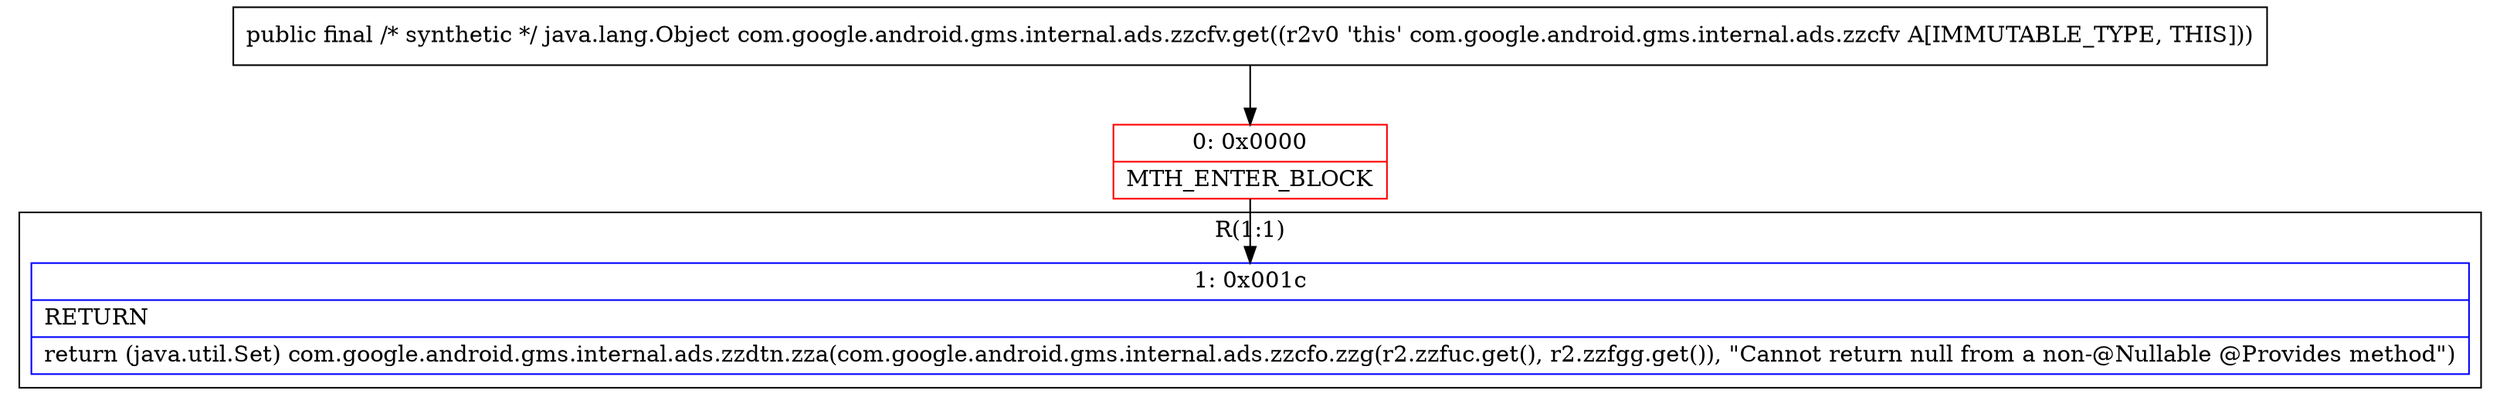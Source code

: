 digraph "CFG forcom.google.android.gms.internal.ads.zzcfv.get()Ljava\/lang\/Object;" {
subgraph cluster_Region_893930965 {
label = "R(1:1)";
node [shape=record,color=blue];
Node_1 [shape=record,label="{1\:\ 0x001c|RETURN\l|return (java.util.Set) com.google.android.gms.internal.ads.zzdtn.zza(com.google.android.gms.internal.ads.zzcfo.zzg(r2.zzfuc.get(), r2.zzfgg.get()), \"Cannot return null from a non\-@Nullable @Provides method\")\l}"];
}
Node_0 [shape=record,color=red,label="{0\:\ 0x0000|MTH_ENTER_BLOCK\l}"];
MethodNode[shape=record,label="{public final \/* synthetic *\/ java.lang.Object com.google.android.gms.internal.ads.zzcfv.get((r2v0 'this' com.google.android.gms.internal.ads.zzcfv A[IMMUTABLE_TYPE, THIS])) }"];
MethodNode -> Node_0;
Node_0 -> Node_1;
}

